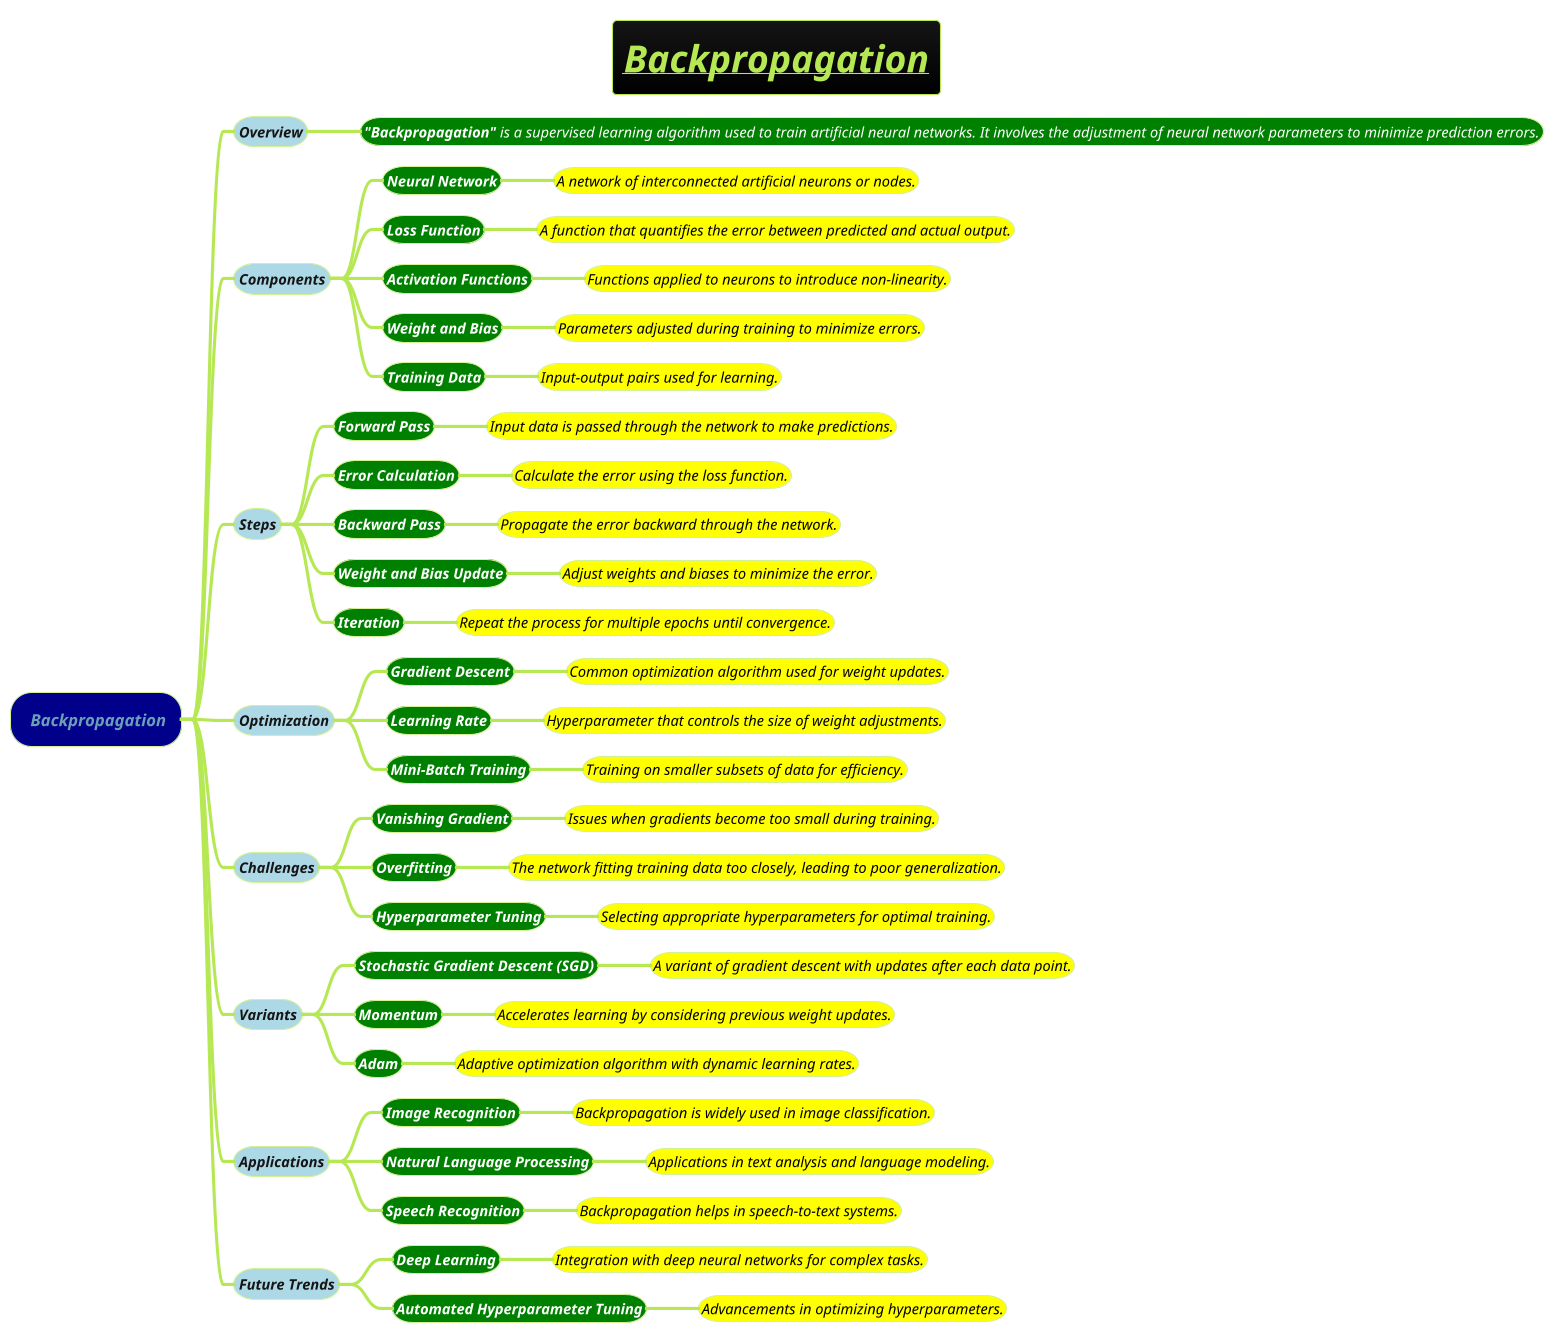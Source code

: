 @startmindmap
title =<i><b><u>Backpropagation
!theme hacker



*[#darkblue] <i> Backpropagation
**[#lightblue] <size:14><i>Overview
***[#green] <i><color #white><size:14>**"Backpropagation"** is a supervised learning algorithm used to train artificial neural networks. It involves the adjustment of neural network parameters to minimize prediction errors.

**[#lightblue] <size:14><i>Components
***[#green] <i><color #white><b><size:14>Neural Network
****[#yellow] <size:14><color #black><i>A network of interconnected artificial neurons or nodes.
***[#green] <i><color #white><b><size:14>Loss Function
****[#yellow] <size:14><color #black><i>A function that quantifies the error between predicted and actual output.
***[#green] <i><color #white><b><size:14>Activation Functions
****[#yellow] <size:14><color #black><i>Functions applied to neurons to introduce non-linearity.
***[#green] <i><color #white><b><size:14>Weight and Bias
****[#yellow] <size:14><color #black><i>Parameters adjusted during training to minimize errors.
***[#green] <i><color #white><b><size:14>Training Data
****[#yellow] <size:14><color #black><i>Input-output pairs used for learning.

**[#lightblue] <size:14><i>Steps
***[#green] <i><color #white><b><size:14>Forward Pass
****[#yellow] <size:14><color #black><i>Input data is passed through the network to make predictions.
***[#green] <i><color #white><b><size:14>Error Calculation
****[#yellow] <size:14><color #black><i>Calculate the error using the loss function.
***[#green] <i><color #white><b><size:14>Backward Pass
****[#yellow] <size:14><color #black><i>Propagate the error backward through the network.
***[#green] <i><color #white><b><size:14>Weight and Bias Update
****[#yellow] <size:14><color #black><i>Adjust weights and biases to minimize the error.
***[#green] <i><color #white><b><size:14>Iteration
****[#yellow] <size:14><color #black><i>Repeat the process for multiple epochs until convergence.

**[#lightblue] <size:14><i>Optimization
***[#green] <i><color #white><b><size:14>Gradient Descent
****[#yellow] <size:14><color #black><i>Common optimization algorithm used for weight updates.
***[#green] <i><color #white><b><size:14>Learning Rate
****[#yellow] <size:14><color #black><i>Hyperparameter that controls the size of weight adjustments.
***[#green] <i><color #white><b><size:14>Mini-Batch Training
****[#yellow] <size:14><color #black><i>Training on smaller subsets of data for efficiency.

**[#lightblue] <size:14><i>Challenges
***[#green] <i><color #white><b><size:14>Vanishing Gradient
****[#yellow] <size:14><color #black><i>Issues when gradients become too small during training.
***[#green] <i><color #white><b><size:14>Overfitting
****[#yellow] <size:14><color #black><i>The network fitting training data too closely, leading to poor generalization.
***[#green] <i><color #white><b><size:14>Hyperparameter Tuning
****[#yellow] <size:14><color #black><i>Selecting appropriate hyperparameters for optimal training.

**[#lightblue] <size:14><i>Variants
***[#green] <i><color #white><b><size:14>Stochastic Gradient Descent (SGD)
****[#yellow] <size:14><color #black><i>A variant of gradient descent with updates after each data point.
***[#green] <i><color #white><b><size:14>Momentum
****[#yellow] <size:14><color #black><i>Accelerates learning by considering previous weight updates.
***[#green] <i><color #white><b><size:14>Adam
****[#yellow] <size:14><color #black><i>Adaptive optimization algorithm with dynamic learning rates.

**[#lightblue] <size:14><i>Applications
***[#green] <i><color #white><b><size:14>Image Recognition
****[#yellow] <size:14><color #black><i>Backpropagation is widely used in image classification.
***[#green] <i><color #white><b><size:14>Natural Language Processing
****[#yellow] <size:14><color #black><i>Applications in text analysis and language modeling.
***[#green] <i><color #white><b><size:14>Speech Recognition
****[#yellow] <size:14><color #black><i>Backpropagation helps in speech-to-text systems.

**[#lightblue] <size:14><i>Future Trends
***[#green] <i><color #white><b><size:14>Deep Learning
****[#yellow] <size:14><color #black><i>Integration with deep neural networks for complex tasks.
***[#green] <i><color #white><b><size:14>Automated Hyperparameter Tuning
****[#yellow] <size:14><color #black><i>Advancements in optimizing hyperparameters.

@endmindmap

